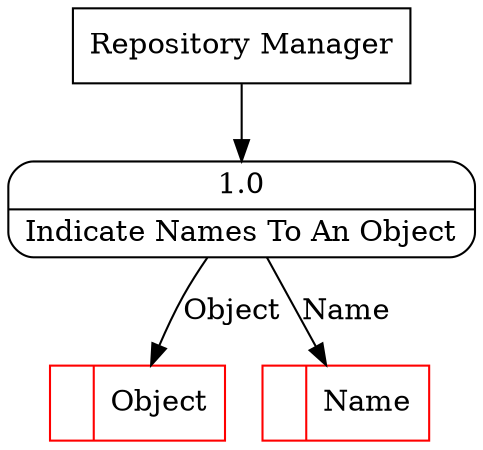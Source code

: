 digraph dfd2{ 
node[shape=record]
200 [label="<f0>  |<f1> Object " color=red];
201 [label="<f0>  |<f1> Name " color=red];
202 [label="Repository Manager" shape=box];
203 [label="{<f0> 1.0|<f1> Indicate Names To An Object }" shape=Mrecord];
202 -> 203
203 -> 201 [label="Name"]
203 -> 200 [label="Object"]
}